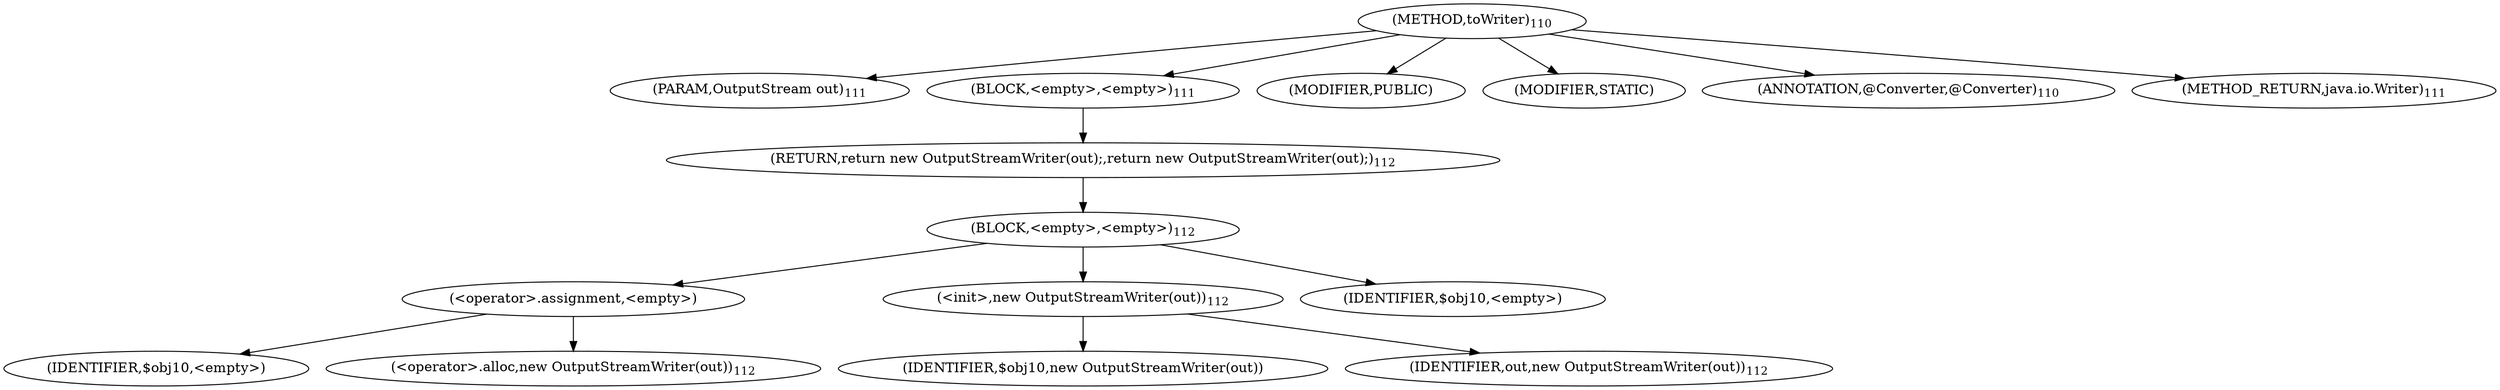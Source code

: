 digraph "toWriter" {  
"171" [label = <(METHOD,toWriter)<SUB>110</SUB>> ]
"172" [label = <(PARAM,OutputStream out)<SUB>111</SUB>> ]
"173" [label = <(BLOCK,&lt;empty&gt;,&lt;empty&gt;)<SUB>111</SUB>> ]
"174" [label = <(RETURN,return new OutputStreamWriter(out);,return new OutputStreamWriter(out);)<SUB>112</SUB>> ]
"175" [label = <(BLOCK,&lt;empty&gt;,&lt;empty&gt;)<SUB>112</SUB>> ]
"176" [label = <(&lt;operator&gt;.assignment,&lt;empty&gt;)> ]
"177" [label = <(IDENTIFIER,$obj10,&lt;empty&gt;)> ]
"178" [label = <(&lt;operator&gt;.alloc,new OutputStreamWriter(out))<SUB>112</SUB>> ]
"179" [label = <(&lt;init&gt;,new OutputStreamWriter(out))<SUB>112</SUB>> ]
"180" [label = <(IDENTIFIER,$obj10,new OutputStreamWriter(out))> ]
"181" [label = <(IDENTIFIER,out,new OutputStreamWriter(out))<SUB>112</SUB>> ]
"182" [label = <(IDENTIFIER,$obj10,&lt;empty&gt;)> ]
"183" [label = <(MODIFIER,PUBLIC)> ]
"184" [label = <(MODIFIER,STATIC)> ]
"185" [label = <(ANNOTATION,@Converter,@Converter)<SUB>110</SUB>> ]
"186" [label = <(METHOD_RETURN,java.io.Writer)<SUB>111</SUB>> ]
  "171" -> "172" 
  "171" -> "173" 
  "171" -> "183" 
  "171" -> "184" 
  "171" -> "185" 
  "171" -> "186" 
  "173" -> "174" 
  "174" -> "175" 
  "175" -> "176" 
  "175" -> "179" 
  "175" -> "182" 
  "176" -> "177" 
  "176" -> "178" 
  "179" -> "180" 
  "179" -> "181" 
}
